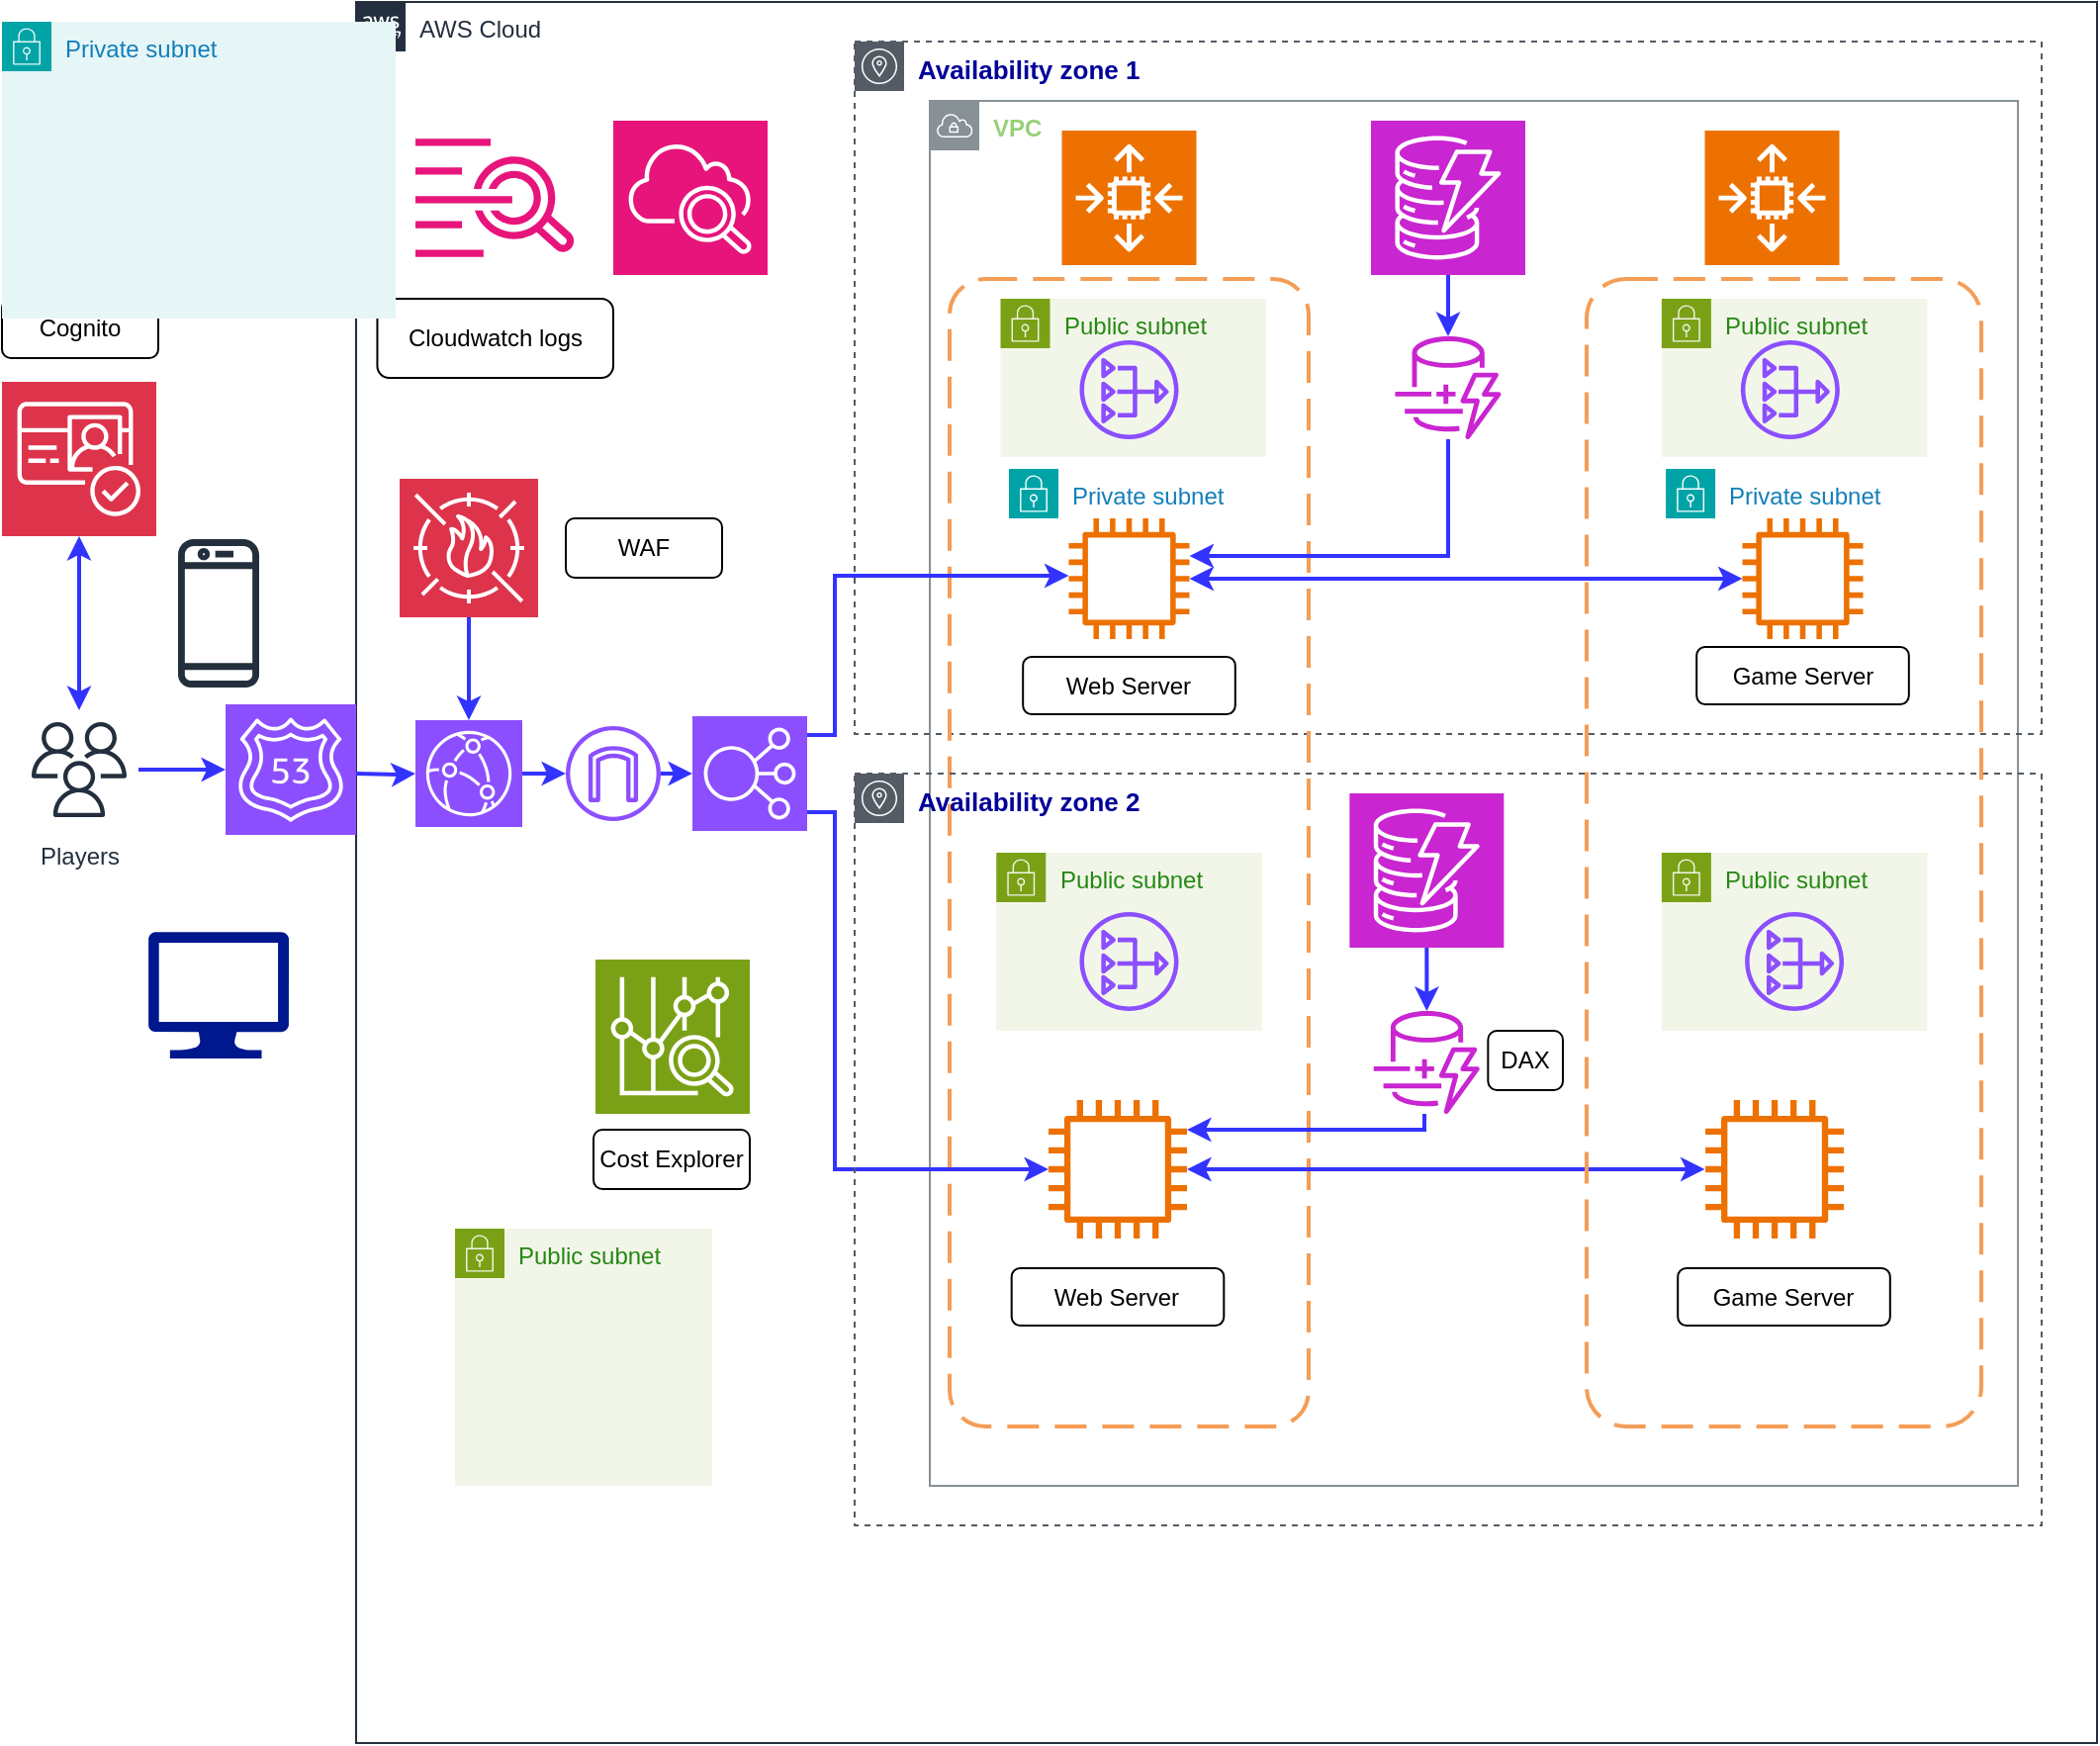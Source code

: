 <mxfile version="22.1.8" type="github">
  <diagram name="Page-1" id="d0QBPmn3JqpIGUC00Diu">
    <mxGraphModel dx="956" dy="2174" grid="1" gridSize="10" guides="1" tooltips="1" connect="1" arrows="1" fold="1" page="1" pageScale="1" pageWidth="1169" pageHeight="1654" math="0" shadow="0">
      <root>
        <mxCell id="0" />
        <mxCell id="1" parent="0" />
        <mxCell id="qJTPOWWO7ZOpzd0XANFb-59" value="&lt;font&gt;&lt;b&gt;VPC&lt;/b&gt;&lt;/font&gt;" style="sketch=0;outlineConnect=0;gradientColor=none;html=1;whiteSpace=wrap;fontSize=12;fontStyle=0;shape=mxgraph.aws4.group;grIcon=mxgraph.aws4.group_vpc;strokeColor=#879196;fillColor=none;verticalAlign=top;align=left;spacingLeft=30;fontColor=#97D077;dashed=0;" vertex="1" parent="1">
          <mxGeometry x="490" y="-550" width="550" height="700" as="geometry" />
        </mxCell>
        <mxCell id="wB-Hq6-462Kky3SHtKy7-2" value="AWS Cloud" style="points=[[0,0],[0.25,0],[0.5,0],[0.75,0],[1,0],[1,0.25],[1,0.5],[1,0.75],[1,1],[0.75,1],[0.5,1],[0.25,1],[0,1],[0,0.75],[0,0.5],[0,0.25]];outlineConnect=0;gradientColor=none;html=1;whiteSpace=wrap;fontSize=12;fontStyle=0;container=1;pointerEvents=0;collapsible=0;recursiveResize=0;shape=mxgraph.aws4.group;grIcon=mxgraph.aws4.group_aws_cloud_alt;strokeColor=#232F3E;fillColor=none;verticalAlign=top;align=left;spacingLeft=30;fontColor=#232F3E;dashed=0;" parent="1" vertex="1">
          <mxGeometry x="200" y="-600" width="880" height="880" as="geometry" />
        </mxCell>
        <mxCell id="wB-Hq6-462Kky3SHtKy7-13" value="&lt;b&gt;&lt;font color=&quot;#000099&quot; style=&quot;font-size: 13px;&quot;&gt;Availability zone 1&lt;/font&gt;&lt;/b&gt;" style="sketch=0;outlineConnect=0;gradientColor=none;html=1;whiteSpace=wrap;fontSize=12;fontStyle=0;shape=mxgraph.aws4.group;grIcon=mxgraph.aws4.group_availability_zone;strokeColor=#545B64;fillColor=none;verticalAlign=top;align=left;spacingLeft=30;fontColor=#545B64;dashed=1;" parent="wB-Hq6-462Kky3SHtKy7-2" vertex="1">
          <mxGeometry x="252" y="20" width="600" height="350" as="geometry" />
        </mxCell>
        <mxCell id="qJTPOWWO7ZOpzd0XANFb-1" value="" style="rounded=1;arcSize=10;dashed=1;strokeColor=#F59D56;fillColor=none;gradientColor=none;dashPattern=8 4;strokeWidth=2;" vertex="1" parent="wB-Hq6-462Kky3SHtKy7-2">
          <mxGeometry x="300" y="140" width="181.5" height="580" as="geometry" />
        </mxCell>
        <mxCell id="qJTPOWWO7ZOpzd0XANFb-11" style="edgeStyle=orthogonalEdgeStyle;rounded=0;orthogonalLoop=1;jettySize=auto;html=1;exitX=1;exitY=0.25;exitDx=0;exitDy=0;exitPerimeter=0;strokeWidth=2;strokeColor=#3333FF;" edge="1" parent="wB-Hq6-462Kky3SHtKy7-2" target="qJTPOWWO7ZOpzd0XANFb-4">
          <mxGeometry relative="1" as="geometry">
            <mxPoint x="210" y="370.5" as="sourcePoint" />
            <Array as="points">
              <mxPoint x="242" y="371" />
              <mxPoint x="242" y="290" />
            </Array>
          </mxGeometry>
        </mxCell>
        <mxCell id="qJTPOWWO7ZOpzd0XANFb-12" style="edgeStyle=orthogonalEdgeStyle;rounded=0;orthogonalLoop=1;jettySize=auto;html=1;exitX=1;exitY=0.75;exitDx=0;exitDy=0;exitPerimeter=0;strokeWidth=2;strokeColor=#3333FF;" edge="1" parent="wB-Hq6-462Kky3SHtKy7-2" target="qJTPOWWO7ZOpzd0XANFb-6">
          <mxGeometry relative="1" as="geometry">
            <mxPoint x="210" y="409.5" as="sourcePoint" />
            <Array as="points">
              <mxPoint x="242" y="410" />
              <mxPoint x="242" y="590" />
            </Array>
          </mxGeometry>
        </mxCell>
        <mxCell id="wB-Hq6-462Kky3SHtKy7-10" value="" style="sketch=0;points=[[0,0,0],[0.25,0,0],[0.5,0,0],[0.75,0,0],[1,0,0],[0,1,0],[0.25,1,0],[0.5,1,0],[0.75,1,0],[1,1,0],[0,0.25,0],[0,0.5,0],[0,0.75,0],[1,0.25,0],[1,0.5,0],[1,0.75,0]];outlineConnect=0;fontColor=#232F3E;fillColor=#8C4FFF;strokeColor=#ffffff;dashed=0;verticalLabelPosition=bottom;verticalAlign=top;align=center;html=1;fontSize=12;fontStyle=0;aspect=fixed;shape=mxgraph.aws4.resourceIcon;resIcon=mxgraph.aws4.elastic_load_balancing;" parent="wB-Hq6-462Kky3SHtKy7-2" vertex="1">
          <mxGeometry x="170" y="361" width="58" height="58" as="geometry" />
        </mxCell>
        <mxCell id="wB-Hq6-462Kky3SHtKy7-12" value="&lt;b&gt;&lt;font color=&quot;#000099&quot; style=&quot;font-size: 13px;&quot;&gt;Availability zone 2&lt;/font&gt;&lt;/b&gt;" style="sketch=0;outlineConnect=0;gradientColor=none;html=1;whiteSpace=wrap;fontSize=12;fontStyle=0;shape=mxgraph.aws4.group;grIcon=mxgraph.aws4.group_availability_zone;strokeColor=#545B64;fillColor=none;verticalAlign=top;align=left;spacingLeft=30;fontColor=#545B64;dashed=1;" parent="wB-Hq6-462Kky3SHtKy7-2" vertex="1">
          <mxGeometry x="252" y="390" width="600" height="380" as="geometry" />
        </mxCell>
        <mxCell id="qJTPOWWO7ZOpzd0XANFb-2" value="" style="sketch=0;points=[[0,0,0],[0.25,0,0],[0.5,0,0],[0.75,0,0],[1,0,0],[0,1,0],[0.25,1,0],[0.5,1,0],[0.75,1,0],[1,1,0],[0,0.25,0],[0,0.5,0],[0,0.75,0],[1,0.25,0],[1,0.5,0],[1,0.75,0]];outlineConnect=0;fontColor=#232F3E;fillColor=#ED7100;strokeColor=#ffffff;dashed=0;verticalLabelPosition=bottom;verticalAlign=top;align=center;html=1;fontSize=12;fontStyle=0;aspect=fixed;shape=mxgraph.aws4.resourceIcon;resIcon=mxgraph.aws4.auto_scaling2;" vertex="1" parent="wB-Hq6-462Kky3SHtKy7-2">
          <mxGeometry x="356.75" y="65" width="68" height="68" as="geometry" />
        </mxCell>
        <mxCell id="qJTPOWWO7ZOpzd0XANFb-18" style="edgeStyle=orthogonalEdgeStyle;rounded=0;orthogonalLoop=1;jettySize=auto;html=1;startArrow=classic;startFill=1;strokeWidth=2;strokeColor=#3333FF;" edge="1" parent="wB-Hq6-462Kky3SHtKy7-2" source="qJTPOWWO7ZOpzd0XANFb-4" target="qJTPOWWO7ZOpzd0XANFb-133">
          <mxGeometry relative="1" as="geometry">
            <mxPoint x="681.69" y="291.476" as="targetPoint" />
            <Array as="points" />
          </mxGeometry>
        </mxCell>
        <mxCell id="qJTPOWWO7ZOpzd0XANFb-4" value="" style="sketch=0;outlineConnect=0;fontColor=#232F3E;gradientColor=none;fillColor=#ED7100;strokeColor=none;dashed=0;verticalLabelPosition=bottom;verticalAlign=top;align=center;html=1;fontSize=12;fontStyle=0;aspect=fixed;pointerEvents=1;shape=mxgraph.aws4.instance2;" vertex="1" parent="wB-Hq6-462Kky3SHtKy7-2">
          <mxGeometry x="360.25" y="261" width="61" height="61" as="geometry" />
        </mxCell>
        <mxCell id="qJTPOWWO7ZOpzd0XANFb-19" style="edgeStyle=orthogonalEdgeStyle;rounded=0;orthogonalLoop=1;jettySize=auto;html=1;startArrow=classic;startFill=1;strokeColor=#3333FF;strokeWidth=2;" edge="1" parent="wB-Hq6-462Kky3SHtKy7-2" source="qJTPOWWO7ZOpzd0XANFb-6">
          <mxGeometry relative="1" as="geometry">
            <mxPoint x="681.75" y="590" as="targetPoint" />
          </mxGeometry>
        </mxCell>
        <mxCell id="qJTPOWWO7ZOpzd0XANFb-6" value="" style="sketch=0;outlineConnect=0;fontColor=#232F3E;gradientColor=none;fillColor=#ED7100;strokeColor=none;dashed=0;verticalLabelPosition=bottom;verticalAlign=top;align=center;html=1;fontSize=12;fontStyle=0;aspect=fixed;pointerEvents=1;shape=mxgraph.aws4.instance2;" vertex="1" parent="wB-Hq6-462Kky3SHtKy7-2">
          <mxGeometry x="350" y="555" width="70" height="70" as="geometry" />
        </mxCell>
        <mxCell id="qJTPOWWO7ZOpzd0XANFb-7" value="" style="rounded=1;arcSize=10;dashed=1;strokeColor=#F59D56;fillColor=none;gradientColor=none;dashPattern=8 4;strokeWidth=2;" vertex="1" parent="wB-Hq6-462Kky3SHtKy7-2">
          <mxGeometry x="622" y="140" width="199.5" height="580" as="geometry" />
        </mxCell>
        <mxCell id="qJTPOWWO7ZOpzd0XANFb-8" value="" style="sketch=0;points=[[0,0,0],[0.25,0,0],[0.5,0,0],[0.75,0,0],[1,0,0],[0,1,0],[0.25,1,0],[0.5,1,0],[0.75,1,0],[1,1,0],[0,0.25,0],[0,0.5,0],[0,0.75,0],[1,0.25,0],[1,0.5,0],[1,0.75,0]];outlineConnect=0;fontColor=#232F3E;fillColor=#ED7100;strokeColor=#ffffff;dashed=0;verticalLabelPosition=bottom;verticalAlign=top;align=center;html=1;fontSize=12;fontStyle=0;aspect=fixed;shape=mxgraph.aws4.resourceIcon;resIcon=mxgraph.aws4.auto_scaling2;" vertex="1" parent="wB-Hq6-462Kky3SHtKy7-2">
          <mxGeometry x="681.75" y="65" width="68" height="68" as="geometry" />
        </mxCell>
        <mxCell id="qJTPOWWO7ZOpzd0XANFb-14" value="Web Server" style="rounded=1;whiteSpace=wrap;html=1;" vertex="1" parent="wB-Hq6-462Kky3SHtKy7-2">
          <mxGeometry x="337.09" y="331" width="107.31" height="29" as="geometry" />
        </mxCell>
        <mxCell id="qJTPOWWO7ZOpzd0XANFb-24" style="edgeStyle=orthogonalEdgeStyle;rounded=0;orthogonalLoop=1;jettySize=auto;html=1;strokeColor=#3333FF;strokeWidth=2;" edge="1" parent="wB-Hq6-462Kky3SHtKy7-2" source="qJTPOWWO7ZOpzd0XANFb-29" target="qJTPOWWO7ZOpzd0XANFb-4">
          <mxGeometry relative="1" as="geometry">
            <mxPoint x="552" y="200" as="sourcePoint" />
            <Array as="points">
              <mxPoint x="552" y="280" />
            </Array>
          </mxGeometry>
        </mxCell>
        <mxCell id="qJTPOWWO7ZOpzd0XANFb-23" value="" style="sketch=0;points=[[0,0,0],[0.25,0,0],[0.5,0,0],[0.75,0,0],[1,0,0],[0,1,0],[0.25,1,0],[0.5,1,0],[0.75,1,0],[1,1,0],[0,0.25,0],[0,0.5,0],[0,0.75,0],[1,0.25,0],[1,0.5,0],[1,0.75,0]];outlineConnect=0;fontColor=#232F3E;fillColor=#C925D1;strokeColor=#ffffff;dashed=0;verticalLabelPosition=bottom;verticalAlign=top;align=center;html=1;fontSize=12;fontStyle=0;aspect=fixed;shape=mxgraph.aws4.resourceIcon;resIcon=mxgraph.aws4.dynamodb;" vertex="1" parent="wB-Hq6-462Kky3SHtKy7-2">
          <mxGeometry x="513" y="60" width="78" height="78" as="geometry" />
        </mxCell>
        <mxCell id="qJTPOWWO7ZOpzd0XANFb-29" value="" style="sketch=0;outlineConnect=0;fontColor=#232F3E;gradientColor=none;fillColor=#C925D1;strokeColor=none;dashed=0;verticalLabelPosition=bottom;verticalAlign=top;align=center;html=1;fontSize=12;fontStyle=0;aspect=fixed;pointerEvents=1;shape=mxgraph.aws4.dynamodb_dax;" vertex="1" parent="wB-Hq6-462Kky3SHtKy7-2">
          <mxGeometry x="523.84" y="169" width="56.33" height="52" as="geometry" />
        </mxCell>
        <mxCell id="qJTPOWWO7ZOpzd0XANFb-30" style="edgeStyle=orthogonalEdgeStyle;rounded=0;orthogonalLoop=1;jettySize=auto;html=1;entryX=0.5;entryY=1;entryDx=0;entryDy=0;entryPerimeter=0;strokeWidth=2;strokeColor=#3333FF;endArrow=none;endFill=0;startArrow=classic;startFill=1;" edge="1" parent="wB-Hq6-462Kky3SHtKy7-2" source="qJTPOWWO7ZOpzd0XANFb-29" target="qJTPOWWO7ZOpzd0XANFb-23">
          <mxGeometry relative="1" as="geometry" />
        </mxCell>
        <mxCell id="qJTPOWWO7ZOpzd0XANFb-37" value="" style="group" vertex="1" connectable="0" parent="wB-Hq6-462Kky3SHtKy7-2">
          <mxGeometry x="502.17" y="360" width="78" height="202" as="geometry" />
        </mxCell>
        <mxCell id="qJTPOWWO7ZOpzd0XANFb-34" value="" style="sketch=0;points=[[0,0,0],[0.25,0,0],[0.5,0,0],[0.75,0,0],[1,0,0],[0,1,0],[0.25,1,0],[0.5,1,0],[0.75,1,0],[1,1,0],[0,0.25,0],[0,0.5,0],[0,0.75,0],[1,0.25,0],[1,0.5,0],[1,0.75,0]];outlineConnect=0;fontColor=#232F3E;fillColor=#C925D1;strokeColor=#ffffff;dashed=0;verticalLabelPosition=bottom;verticalAlign=top;align=center;html=1;fontSize=12;fontStyle=0;aspect=fixed;shape=mxgraph.aws4.resourceIcon;resIcon=mxgraph.aws4.dynamodb;" vertex="1" parent="qJTPOWWO7ZOpzd0XANFb-37">
          <mxGeometry y="40" width="78" height="78" as="geometry" />
        </mxCell>
        <mxCell id="qJTPOWWO7ZOpzd0XANFb-35" value="" style="sketch=0;outlineConnect=0;fontColor=#232F3E;gradientColor=none;fillColor=#C925D1;strokeColor=none;dashed=0;verticalLabelPosition=bottom;verticalAlign=top;align=center;html=1;fontSize=12;fontStyle=0;aspect=fixed;pointerEvents=1;shape=mxgraph.aws4.dynamodb_dax;" vertex="1" parent="qJTPOWWO7ZOpzd0XANFb-37">
          <mxGeometry x="10.84" y="150" width="56.33" height="52" as="geometry" />
        </mxCell>
        <mxCell id="qJTPOWWO7ZOpzd0XANFb-36" style="edgeStyle=orthogonalEdgeStyle;rounded=0;orthogonalLoop=1;jettySize=auto;html=1;entryX=0.5;entryY=1;entryDx=0;entryDy=0;entryPerimeter=0;strokeWidth=2;strokeColor=#3333FF;endArrow=none;endFill=0;startArrow=classic;startFill=1;" edge="1" parent="qJTPOWWO7ZOpzd0XANFb-37" source="qJTPOWWO7ZOpzd0XANFb-35" target="qJTPOWWO7ZOpzd0XANFb-34">
          <mxGeometry relative="1" as="geometry" />
        </mxCell>
        <mxCell id="qJTPOWWO7ZOpzd0XANFb-33" style="edgeStyle=orthogonalEdgeStyle;rounded=0;orthogonalLoop=1;jettySize=auto;html=1;strokeColor=#3333FF;strokeWidth=2;" edge="1" parent="wB-Hq6-462Kky3SHtKy7-2" source="qJTPOWWO7ZOpzd0XANFb-35" target="qJTPOWWO7ZOpzd0XANFb-6">
          <mxGeometry relative="1" as="geometry">
            <mxPoint x="552" y="500" as="sourcePoint" />
            <mxPoint x="422" y="540" as="targetPoint" />
            <Array as="points">
              <mxPoint x="540" y="570" />
            </Array>
          </mxGeometry>
        </mxCell>
        <mxCell id="qJTPOWWO7ZOpzd0XANFb-38" value="" style="sketch=0;points=[[0,0,0],[0.25,0,0],[0.5,0,0],[0.75,0,0],[1,0,0],[0,1,0],[0.25,1,0],[0.5,1,0],[0.75,1,0],[1,1,0],[0,0.25,0],[0,0.5,0],[0,0.75,0],[1,0.25,0],[1,0.5,0],[1,0.75,0]];points=[[0,0,0],[0.25,0,0],[0.5,0,0],[0.75,0,0],[1,0,0],[0,1,0],[0.25,1,0],[0.5,1,0],[0.75,1,0],[1,1,0],[0,0.25,0],[0,0.5,0],[0,0.75,0],[1,0.25,0],[1,0.5,0],[1,0.75,0]];outlineConnect=0;fontColor=#232F3E;fillColor=#E7157B;strokeColor=#ffffff;dashed=0;verticalLabelPosition=bottom;verticalAlign=top;align=center;html=1;fontSize=12;fontStyle=0;aspect=fixed;shape=mxgraph.aws4.resourceIcon;resIcon=mxgraph.aws4.cloudwatch_2;" vertex="1" parent="wB-Hq6-462Kky3SHtKy7-2">
          <mxGeometry x="130" y="60" width="78" height="78" as="geometry" />
        </mxCell>
        <mxCell id="qJTPOWWO7ZOpzd0XANFb-41" value="" style="sketch=0;points=[[0,0,0],[0.25,0,0],[0.5,0,0],[0.75,0,0],[1,0,0],[0,1,0],[0.25,1,0],[0.5,1,0],[0.75,1,0],[1,1,0],[0,0.25,0],[0,0.5,0],[0,0.75,0],[1,0.25,0],[1,0.5,0],[1,0.75,0]];outlineConnect=0;fontColor=#232F3E;fillColor=#8C4FFF;strokeColor=#ffffff;dashed=0;verticalLabelPosition=bottom;verticalAlign=top;align=center;html=1;fontSize=12;fontStyle=0;aspect=fixed;shape=mxgraph.aws4.resourceIcon;resIcon=mxgraph.aws4.cloudfront;" vertex="1" parent="wB-Hq6-462Kky3SHtKy7-2">
          <mxGeometry x="30" y="363" width="54" height="54" as="geometry" />
        </mxCell>
        <mxCell id="qJTPOWWO7ZOpzd0XANFb-49" value="" style="edgeStyle=orthogonalEdgeStyle;rounded=0;orthogonalLoop=1;jettySize=auto;html=1;strokeWidth=2;strokeColor=#3333FF;exitX=1;exitY=0.5;exitDx=0;exitDy=0;exitPerimeter=0;entryX=0;entryY=0.5;entryDx=0;entryDy=0;entryPerimeter=0;" edge="1" parent="wB-Hq6-462Kky3SHtKy7-2" source="qJTPOWWO7ZOpzd0XANFb-66" target="wB-Hq6-462Kky3SHtKy7-10">
          <mxGeometry relative="1" as="geometry">
            <mxPoint x="10" y="400" as="sourcePoint" />
            <mxPoint x="40" y="400" as="targetPoint" />
            <Array as="points" />
          </mxGeometry>
        </mxCell>
        <object label="" id="qJTPOWWO7ZOpzd0XANFb-50">
          <mxCell style="sketch=0;points=[[0,0,0],[0.25,0,0],[0.5,0,0],[0.75,0,0],[1,0,0],[0,1,0],[0.25,1,0],[0.5,1,0],[0.75,1,0],[1,1,0],[0,0.25,0],[0,0.5,0],[0,0.75,0],[1,0.25,0],[1,0.5,0],[1,0.75,0]];outlineConnect=0;fontColor=#232F3E;fillColor=#DD344C;strokeColor=#ffffff;dashed=0;verticalLabelPosition=bottom;verticalAlign=top;align=center;html=1;fontSize=12;fontStyle=0;aspect=fixed;shape=mxgraph.aws4.resourceIcon;resIcon=mxgraph.aws4.waf;whiteSpace=wrap;" vertex="1" parent="wB-Hq6-462Kky3SHtKy7-2">
            <mxGeometry x="22" y="241" width="70" height="70" as="geometry" />
          </mxCell>
        </object>
        <mxCell id="qJTPOWWO7ZOpzd0XANFb-51" style="edgeStyle=orthogonalEdgeStyle;rounded=0;orthogonalLoop=1;jettySize=auto;html=1;strokeColor=#3333FF;strokeWidth=2;entryX=0.5;entryY=0;entryDx=0;entryDy=0;entryPerimeter=0;" edge="1" parent="wB-Hq6-462Kky3SHtKy7-2" source="qJTPOWWO7ZOpzd0XANFb-50" target="qJTPOWWO7ZOpzd0XANFb-41">
          <mxGeometry relative="1" as="geometry">
            <mxPoint x="65" y="350" as="targetPoint" />
            <Array as="points">
              <mxPoint x="57" y="330" />
              <mxPoint x="57" y="330" />
            </Array>
          </mxGeometry>
        </mxCell>
        <mxCell id="qJTPOWWO7ZOpzd0XANFb-52" value="" style="sketch=0;outlineConnect=0;fontColor=#232F3E;gradientColor=none;fillColor=#E7157B;strokeColor=none;dashed=0;verticalLabelPosition=bottom;verticalAlign=top;align=center;html=1;fontSize=12;fontStyle=0;aspect=fixed;pointerEvents=1;shape=mxgraph.aws4.cloudwatch_logs;" vertex="1" parent="wB-Hq6-462Kky3SHtKy7-2">
          <mxGeometry x="30" y="69" width="80.69" height="60" as="geometry" />
        </mxCell>
        <mxCell id="qJTPOWWO7ZOpzd0XANFb-53" value="Cloudwatch logs" style="rounded=1;whiteSpace=wrap;html=1;" vertex="1" parent="wB-Hq6-462Kky3SHtKy7-2">
          <mxGeometry x="10.72" y="150" width="119.25" height="40" as="geometry" />
        </mxCell>
        <mxCell id="qJTPOWWO7ZOpzd0XANFb-54" value="DAX" style="rounded=1;whiteSpace=wrap;html=1;" vertex="1" parent="wB-Hq6-462Kky3SHtKy7-2">
          <mxGeometry x="572.17" y="520" width="37.83" height="30" as="geometry" />
        </mxCell>
        <mxCell id="qJTPOWWO7ZOpzd0XANFb-56" value="WAF" style="rounded=1;whiteSpace=wrap;html=1;" vertex="1" parent="wB-Hq6-462Kky3SHtKy7-2">
          <mxGeometry x="106" y="261" width="79" height="30" as="geometry" />
        </mxCell>
        <mxCell id="qJTPOWWO7ZOpzd0XANFb-57" value="" style="sketch=0;points=[[0,0,0],[0.25,0,0],[0.5,0,0],[0.75,0,0],[1,0,0],[0,1,0],[0.25,1,0],[0.5,1,0],[0.75,1,0],[1,1,0],[0,0.25,0],[0,0.5,0],[0,0.75,0],[1,0.25,0],[1,0.5,0],[1,0.75,0]];outlineConnect=0;fontColor=#232F3E;fillColor=#7AA116;strokeColor=#ffffff;dashed=0;verticalLabelPosition=bottom;verticalAlign=top;align=center;html=1;fontSize=12;fontStyle=0;aspect=fixed;shape=mxgraph.aws4.resourceIcon;resIcon=mxgraph.aws4.cost_explorer;" vertex="1" parent="wB-Hq6-462Kky3SHtKy7-2">
          <mxGeometry x="121" y="484" width="78" height="78" as="geometry" />
        </mxCell>
        <mxCell id="qJTPOWWO7ZOpzd0XANFb-58" value="Cost Explorer" style="rounded=1;whiteSpace=wrap;html=1;" vertex="1" parent="wB-Hq6-462Kky3SHtKy7-2">
          <mxGeometry x="120" y="570" width="79" height="30" as="geometry" />
        </mxCell>
        <mxCell id="qJTPOWWO7ZOpzd0XANFb-61" value="Public subnet" style="points=[[0,0],[0.25,0],[0.5,0],[0.75,0],[1,0],[1,0.25],[1,0.5],[1,0.75],[1,1],[0.75,1],[0.5,1],[0.25,1],[0,1],[0,0.75],[0,0.5],[0,0.25]];outlineConnect=0;gradientColor=none;html=1;whiteSpace=wrap;fontSize=12;fontStyle=0;container=1;pointerEvents=0;collapsible=0;recursiveResize=0;shape=mxgraph.aws4.group;grIcon=mxgraph.aws4.group_security_group;grStroke=0;strokeColor=#7AA116;fillColor=#F2F6E8;verticalAlign=top;align=left;spacingLeft=30;fontColor=#248814;dashed=0;" vertex="1" parent="wB-Hq6-462Kky3SHtKy7-2">
          <mxGeometry x="50" y="620" width="130" height="130" as="geometry" />
        </mxCell>
        <mxCell id="qJTPOWWO7ZOpzd0XANFb-60" value="Public subnet" style="points=[[0,0],[0.25,0],[0.5,0],[0.75,0],[1,0],[1,0.25],[1,0.5],[1,0.75],[1,1],[0.75,1],[0.5,1],[0.25,1],[0,1],[0,0.75],[0,0.5],[0,0.25]];outlineConnect=0;gradientColor=none;html=1;whiteSpace=wrap;fontSize=12;fontStyle=0;container=1;pointerEvents=0;collapsible=0;recursiveResize=0;shape=mxgraph.aws4.group;grIcon=mxgraph.aws4.group_security_group;grStroke=0;strokeColor=#7AA116;fillColor=#F2F6E8;verticalAlign=top;align=left;spacingLeft=30;fontColor=#248814;dashed=0;" vertex="1" parent="wB-Hq6-462Kky3SHtKy7-2">
          <mxGeometry x="325.75" y="150" width="134.25" height="80" as="geometry" />
        </mxCell>
        <mxCell id="qJTPOWWO7ZOpzd0XANFb-64" value="" style="sketch=0;outlineConnect=0;fontColor=#232F3E;gradientColor=none;fillColor=#8C4FFF;strokeColor=none;dashed=0;verticalLabelPosition=bottom;verticalAlign=top;align=center;html=1;fontSize=12;fontStyle=0;aspect=fixed;pointerEvents=1;shape=mxgraph.aws4.nat_gateway;" vertex="1" parent="qJTPOWWO7ZOpzd0XANFb-60">
          <mxGeometry x="39.99" y="21" width="50" height="50" as="geometry" />
        </mxCell>
        <mxCell id="qJTPOWWO7ZOpzd0XANFb-67" value="" style="edgeStyle=orthogonalEdgeStyle;rounded=0;orthogonalLoop=1;jettySize=auto;html=1;strokeWidth=2;strokeColor=#3333FF;exitX=1;exitY=0.5;exitDx=0;exitDy=0;exitPerimeter=0;entryX=0;entryY=0.5;entryDx=0;entryDy=0;entryPerimeter=0;" edge="1" parent="wB-Hq6-462Kky3SHtKy7-2" source="qJTPOWWO7ZOpzd0XANFb-41" target="qJTPOWWO7ZOpzd0XANFb-66">
          <mxGeometry relative="1" as="geometry">
            <mxPoint x="298" y="-210" as="sourcePoint" />
            <mxPoint x="370" y="-210" as="targetPoint" />
            <Array as="points" />
          </mxGeometry>
        </mxCell>
        <mxCell id="qJTPOWWO7ZOpzd0XANFb-66" value="" style="sketch=0;outlineConnect=0;fontColor=#232F3E;gradientColor=none;fillColor=#8C4FFF;strokeColor=none;dashed=0;verticalLabelPosition=bottom;verticalAlign=top;align=center;html=1;fontSize=12;fontStyle=0;aspect=fixed;pointerEvents=1;shape=mxgraph.aws4.internet_gateway;" vertex="1" parent="wB-Hq6-462Kky3SHtKy7-2">
          <mxGeometry x="106" y="366" width="48" height="48" as="geometry" />
        </mxCell>
        <mxCell id="qJTPOWWO7ZOpzd0XANFb-130" value="Public subnet" style="points=[[0,0],[0.25,0],[0.5,0],[0.75,0],[1,0],[1,0.25],[1,0.5],[1,0.75],[1,1],[0.75,1],[0.5,1],[0.25,1],[0,1],[0,0.75],[0,0.5],[0,0.25]];outlineConnect=0;gradientColor=none;html=1;whiteSpace=wrap;fontSize=12;fontStyle=0;container=1;pointerEvents=0;collapsible=0;recursiveResize=0;shape=mxgraph.aws4.group;grIcon=mxgraph.aws4.group_security_group;grStroke=0;strokeColor=#7AA116;fillColor=#F2F6E8;verticalAlign=top;align=left;spacingLeft=30;fontColor=#248814;dashed=0;" vertex="1" parent="wB-Hq6-462Kky3SHtKy7-2">
          <mxGeometry x="323.63" y="430" width="134.25" height="90" as="geometry" />
        </mxCell>
        <mxCell id="qJTPOWWO7ZOpzd0XANFb-131" value="" style="sketch=0;outlineConnect=0;fontColor=#232F3E;gradientColor=none;fillColor=#8C4FFF;strokeColor=none;dashed=0;verticalLabelPosition=bottom;verticalAlign=top;align=center;html=1;fontSize=12;fontStyle=0;aspect=fixed;pointerEvents=1;shape=mxgraph.aws4.nat_gateway;" vertex="1" parent="wB-Hq6-462Kky3SHtKy7-2">
          <mxGeometry x="365.74" y="460" width="50" height="50" as="geometry" />
        </mxCell>
        <mxCell id="qJTPOWWO7ZOpzd0XANFb-62" value="Private subnet" style="points=[[0,0],[0.25,0],[0.5,0],[0.75,0],[1,0],[1,0.25],[1,0.5],[1,0.75],[1,1],[0.75,1],[0.5,1],[0.25,1],[0,1],[0,0.75],[0,0.5],[0,0.25]];outlineConnect=0;gradientColor=none;html=1;whiteSpace=wrap;fontSize=12;fontStyle=0;container=1;pointerEvents=0;collapsible=0;recursiveResize=0;shape=mxgraph.aws4.group;grIcon=mxgraph.aws4.group_security_group;grStroke=0;strokeColor=#00A4A6;fillColor=none;verticalAlign=top;align=left;spacingLeft=30;fontColor=#147EBA;dashed=0;labelBackgroundColor=none;" vertex="1" parent="wB-Hq6-462Kky3SHtKy7-2">
          <mxGeometry x="330" y="236" width="130" height="130" as="geometry" />
        </mxCell>
        <mxCell id="qJTPOWWO7ZOpzd0XANFb-133" value="" style="sketch=0;outlineConnect=0;fontColor=#232F3E;gradientColor=none;fillColor=#ED7100;strokeColor=none;dashed=0;verticalLabelPosition=bottom;verticalAlign=top;align=center;html=1;fontSize=12;fontStyle=0;aspect=fixed;pointerEvents=1;shape=mxgraph.aws4.instance2;" vertex="1" parent="wB-Hq6-462Kky3SHtKy7-2">
          <mxGeometry x="700.75" y="261" width="61" height="61" as="geometry" />
        </mxCell>
        <mxCell id="qJTPOWWO7ZOpzd0XANFb-134" value="Private subnet" style="points=[[0,0],[0.25,0],[0.5,0],[0.75,0],[1,0],[1,0.25],[1,0.5],[1,0.75],[1,1],[0.75,1],[0.5,1],[0.25,1],[0,1],[0,0.75],[0,0.5],[0,0.25]];outlineConnect=0;gradientColor=none;html=1;whiteSpace=wrap;fontSize=12;fontStyle=0;container=1;pointerEvents=0;collapsible=0;recursiveResize=0;shape=mxgraph.aws4.group;grIcon=mxgraph.aws4.group_security_group;grStroke=0;strokeColor=#00A4A6;fillColor=none;verticalAlign=top;align=left;spacingLeft=30;fontColor=#147EBA;dashed=0;labelBackgroundColor=none;" vertex="1" parent="wB-Hq6-462Kky3SHtKy7-2">
          <mxGeometry x="662.06" y="236" width="130" height="130" as="geometry" />
        </mxCell>
        <mxCell id="qJTPOWWO7ZOpzd0XANFb-186" value="Public subnet" style="points=[[0,0],[0.25,0],[0.5,0],[0.75,0],[1,0],[1,0.25],[1,0.5],[1,0.75],[1,1],[0.75,1],[0.5,1],[0.25,1],[0,1],[0,0.75],[0,0.5],[0,0.25]];outlineConnect=0;gradientColor=none;html=1;whiteSpace=wrap;fontSize=12;fontStyle=0;container=1;pointerEvents=0;collapsible=0;recursiveResize=0;shape=mxgraph.aws4.group;grIcon=mxgraph.aws4.group_security_group;grStroke=0;strokeColor=#7AA116;fillColor=#F2F6E8;verticalAlign=top;align=left;spacingLeft=30;fontColor=#248814;dashed=0;" vertex="1" parent="wB-Hq6-462Kky3SHtKy7-2">
          <mxGeometry x="659.94" y="150" width="134.25" height="80" as="geometry" />
        </mxCell>
        <mxCell id="qJTPOWWO7ZOpzd0XANFb-187" value="" style="sketch=0;outlineConnect=0;fontColor=#232F3E;gradientColor=none;fillColor=#8C4FFF;strokeColor=none;dashed=0;verticalLabelPosition=bottom;verticalAlign=top;align=center;html=1;fontSize=12;fontStyle=0;aspect=fixed;pointerEvents=1;shape=mxgraph.aws4.nat_gateway;" vertex="1" parent="qJTPOWWO7ZOpzd0XANFb-186">
          <mxGeometry x="39.99" y="21" width="50" height="50" as="geometry" />
        </mxCell>
        <mxCell id="qJTPOWWO7ZOpzd0XANFb-189" value="Public subnet" style="points=[[0,0],[0.25,0],[0.5,0],[0.75,0],[1,0],[1,0.25],[1,0.5],[1,0.75],[1,1],[0.75,1],[0.5,1],[0.25,1],[0,1],[0,0.75],[0,0.5],[0,0.25]];outlineConnect=0;gradientColor=none;html=1;whiteSpace=wrap;fontSize=12;fontStyle=0;container=1;pointerEvents=0;collapsible=0;recursiveResize=0;shape=mxgraph.aws4.group;grIcon=mxgraph.aws4.group_security_group;grStroke=0;strokeColor=#7AA116;fillColor=#F2F6E8;verticalAlign=top;align=left;spacingLeft=30;fontColor=#248814;dashed=0;" vertex="1" parent="wB-Hq6-462Kky3SHtKy7-2">
          <mxGeometry x="659.94" y="430" width="134.25" height="90" as="geometry" />
        </mxCell>
        <mxCell id="qJTPOWWO7ZOpzd0XANFb-190" value="" style="sketch=0;outlineConnect=0;fontColor=#232F3E;gradientColor=none;fillColor=#8C4FFF;strokeColor=none;dashed=0;verticalLabelPosition=bottom;verticalAlign=top;align=center;html=1;fontSize=12;fontStyle=0;aspect=fixed;pointerEvents=1;shape=mxgraph.aws4.nat_gateway;" vertex="1" parent="wB-Hq6-462Kky3SHtKy7-2">
          <mxGeometry x="702.05" y="460" width="50" height="50" as="geometry" />
        </mxCell>
        <mxCell id="qJTPOWWO7ZOpzd0XANFb-135" value="Game Server" style="rounded=1;whiteSpace=wrap;html=1;" vertex="1" parent="wB-Hq6-462Kky3SHtKy7-2">
          <mxGeometry x="677.6" y="326" width="107.31" height="29" as="geometry" />
        </mxCell>
        <mxCell id="qJTPOWWO7ZOpzd0XANFb-191" value="" style="sketch=0;outlineConnect=0;fontColor=#232F3E;gradientColor=none;fillColor=#ED7100;strokeColor=none;dashed=0;verticalLabelPosition=bottom;verticalAlign=top;align=center;html=1;fontSize=12;fontStyle=0;aspect=fixed;pointerEvents=1;shape=mxgraph.aws4.instance2;" vertex="1" parent="wB-Hq6-462Kky3SHtKy7-2">
          <mxGeometry x="682.05" y="555" width="70" height="70" as="geometry" />
        </mxCell>
        <mxCell id="qJTPOWWO7ZOpzd0XANFb-192" value="Web Server" style="rounded=1;whiteSpace=wrap;html=1;" vertex="1" parent="wB-Hq6-462Kky3SHtKy7-2">
          <mxGeometry x="331.34" y="640" width="107.31" height="29" as="geometry" />
        </mxCell>
        <mxCell id="qJTPOWWO7ZOpzd0XANFb-193" value="Game Server" style="rounded=1;whiteSpace=wrap;html=1;" vertex="1" parent="wB-Hq6-462Kky3SHtKy7-2">
          <mxGeometry x="668.1" y="640" width="107.31" height="29" as="geometry" />
        </mxCell>
        <mxCell id="wB-Hq6-462Kky3SHtKy7-4" value="Players" style="sketch=0;outlineConnect=0;fontColor=#232F3E;gradientColor=none;strokeColor=#232F3E;fillColor=#ffffff;dashed=0;verticalLabelPosition=bottom;verticalAlign=top;align=center;html=1;fontSize=12;fontStyle=0;aspect=fixed;shape=mxgraph.aws4.resourceIcon;resIcon=mxgraph.aws4.users;" parent="1" vertex="1">
          <mxGeometry x="30" y="-242" width="60" height="60" as="geometry" />
        </mxCell>
        <mxCell id="wB-Hq6-462Kky3SHtKy7-5" value="" style="sketch=0;outlineConnect=0;fontColor=#232F3E;gradientColor=none;fillColor=#232F3D;strokeColor=none;dashed=0;verticalLabelPosition=bottom;verticalAlign=top;align=center;html=1;fontSize=12;fontStyle=0;aspect=fixed;pointerEvents=1;shape=mxgraph.aws4.mobile_client;" parent="1" vertex="1">
          <mxGeometry x="110" y="-330" width="41" height="78" as="geometry" />
        </mxCell>
        <mxCell id="wB-Hq6-462Kky3SHtKy7-6" value="" style="sketch=0;aspect=fixed;pointerEvents=1;shadow=0;dashed=0;html=1;strokeColor=none;labelPosition=center;verticalLabelPosition=bottom;verticalAlign=top;align=center;fillColor=#00188D;shape=mxgraph.azure.computer" parent="1" vertex="1">
          <mxGeometry x="94.97" y="-130" width="71.06" height="63.95" as="geometry" />
        </mxCell>
        <mxCell id="qJTPOWWO7ZOpzd0XANFb-40" style="edgeStyle=orthogonalEdgeStyle;rounded=0;orthogonalLoop=1;jettySize=auto;html=1;strokeColor=#3333FF;startArrow=classic;startFill=1;strokeWidth=2;" edge="1" parent="1" source="qJTPOWWO7ZOpzd0XANFb-39" target="wB-Hq6-462Kky3SHtKy7-4">
          <mxGeometry relative="1" as="geometry" />
        </mxCell>
        <mxCell id="qJTPOWWO7ZOpzd0XANFb-39" value="" style="sketch=0;points=[[0,0,0],[0.25,0,0],[0.5,0,0],[0.75,0,0],[1,0,0],[0,1,0],[0.25,1,0],[0.5,1,0],[0.75,1,0],[1,1,0],[0,0.25,0],[0,0.5,0],[0,0.75,0],[1,0.25,0],[1,0.5,0],[1,0.75,0]];outlineConnect=0;fontColor=#232F3E;fillColor=#DD344C;strokeColor=#ffffff;dashed=0;verticalLabelPosition=bottom;verticalAlign=top;align=center;html=1;fontSize=12;fontStyle=0;aspect=fixed;shape=mxgraph.aws4.resourceIcon;resIcon=mxgraph.aws4.cognito;" vertex="1" parent="1">
          <mxGeometry x="21" y="-408" width="78" height="78" as="geometry" />
        </mxCell>
        <mxCell id="qJTPOWWO7ZOpzd0XANFb-45" value="" style="edgeStyle=orthogonalEdgeStyle;rounded=0;orthogonalLoop=1;jettySize=auto;html=1;strokeWidth=2;strokeColor=#3333FF;" edge="1" parent="1" source="wB-Hq6-462Kky3SHtKy7-4" target="qJTPOWWO7ZOpzd0XANFb-42">
          <mxGeometry relative="1" as="geometry">
            <mxPoint x="90" y="-210" as="sourcePoint" />
            <mxPoint x="330" y="-210" as="targetPoint" />
            <Array as="points" />
          </mxGeometry>
        </mxCell>
        <mxCell id="qJTPOWWO7ZOpzd0XANFb-42" value="" style="sketch=0;points=[[0,0,0],[0.25,0,0],[0.5,0,0],[0.75,0,0],[1,0,0],[0,1,0],[0.25,1,0],[0.5,1,0],[0.75,1,0],[1,1,0],[0,0.25,0],[0,0.5,0],[0,0.75,0],[1,0.25,0],[1,0.5,0],[1,0.75,0]];outlineConnect=0;fontColor=#232F3E;fillColor=#8C4FFF;strokeColor=#ffffff;dashed=0;verticalLabelPosition=bottom;verticalAlign=top;align=center;html=1;fontSize=12;fontStyle=0;aspect=fixed;shape=mxgraph.aws4.resourceIcon;resIcon=mxgraph.aws4.route_53;" vertex="1" parent="1">
          <mxGeometry x="134" y="-245" width="66" height="66" as="geometry" />
        </mxCell>
        <mxCell id="qJTPOWWO7ZOpzd0XANFb-48" value="" style="edgeStyle=orthogonalEdgeStyle;rounded=0;orthogonalLoop=1;jettySize=auto;html=1;strokeWidth=2;strokeColor=#3333FF;" edge="1" parent="1" target="qJTPOWWO7ZOpzd0XANFb-41">
          <mxGeometry relative="1" as="geometry">
            <mxPoint x="200" y="-210" as="sourcePoint" />
            <mxPoint x="144" y="-202" as="targetPoint" />
            <Array as="points" />
          </mxGeometry>
        </mxCell>
        <mxCell id="qJTPOWWO7ZOpzd0XANFb-55" value="Cognito" style="rounded=1;whiteSpace=wrap;html=1;" vertex="1" parent="1">
          <mxGeometry x="21" y="-450" width="79" height="30" as="geometry" />
        </mxCell>
        <mxCell id="qJTPOWWO7ZOpzd0XANFb-63" value="Private subnet" style="points=[[0,0],[0.25,0],[0.5,0],[0.75,0],[1,0],[1,0.25],[1,0.5],[1,0.75],[1,1],[0.75,1],[0.5,1],[0.25,1],[0,1],[0,0.75],[0,0.5],[0,0.25]];outlineConnect=0;gradientColor=none;html=1;whiteSpace=wrap;fontSize=12;fontStyle=0;container=1;pointerEvents=0;collapsible=0;recursiveResize=0;shape=mxgraph.aws4.group;grIcon=mxgraph.aws4.group_security_group;grStroke=0;strokeColor=#00A4A6;fillColor=#E6F6F7;verticalAlign=top;align=left;spacingLeft=30;fontColor=#147EBA;dashed=0;" vertex="1" parent="1">
          <mxGeometry x="21" y="-590" width="199" height="150" as="geometry" />
        </mxCell>
      </root>
    </mxGraphModel>
  </diagram>
</mxfile>
